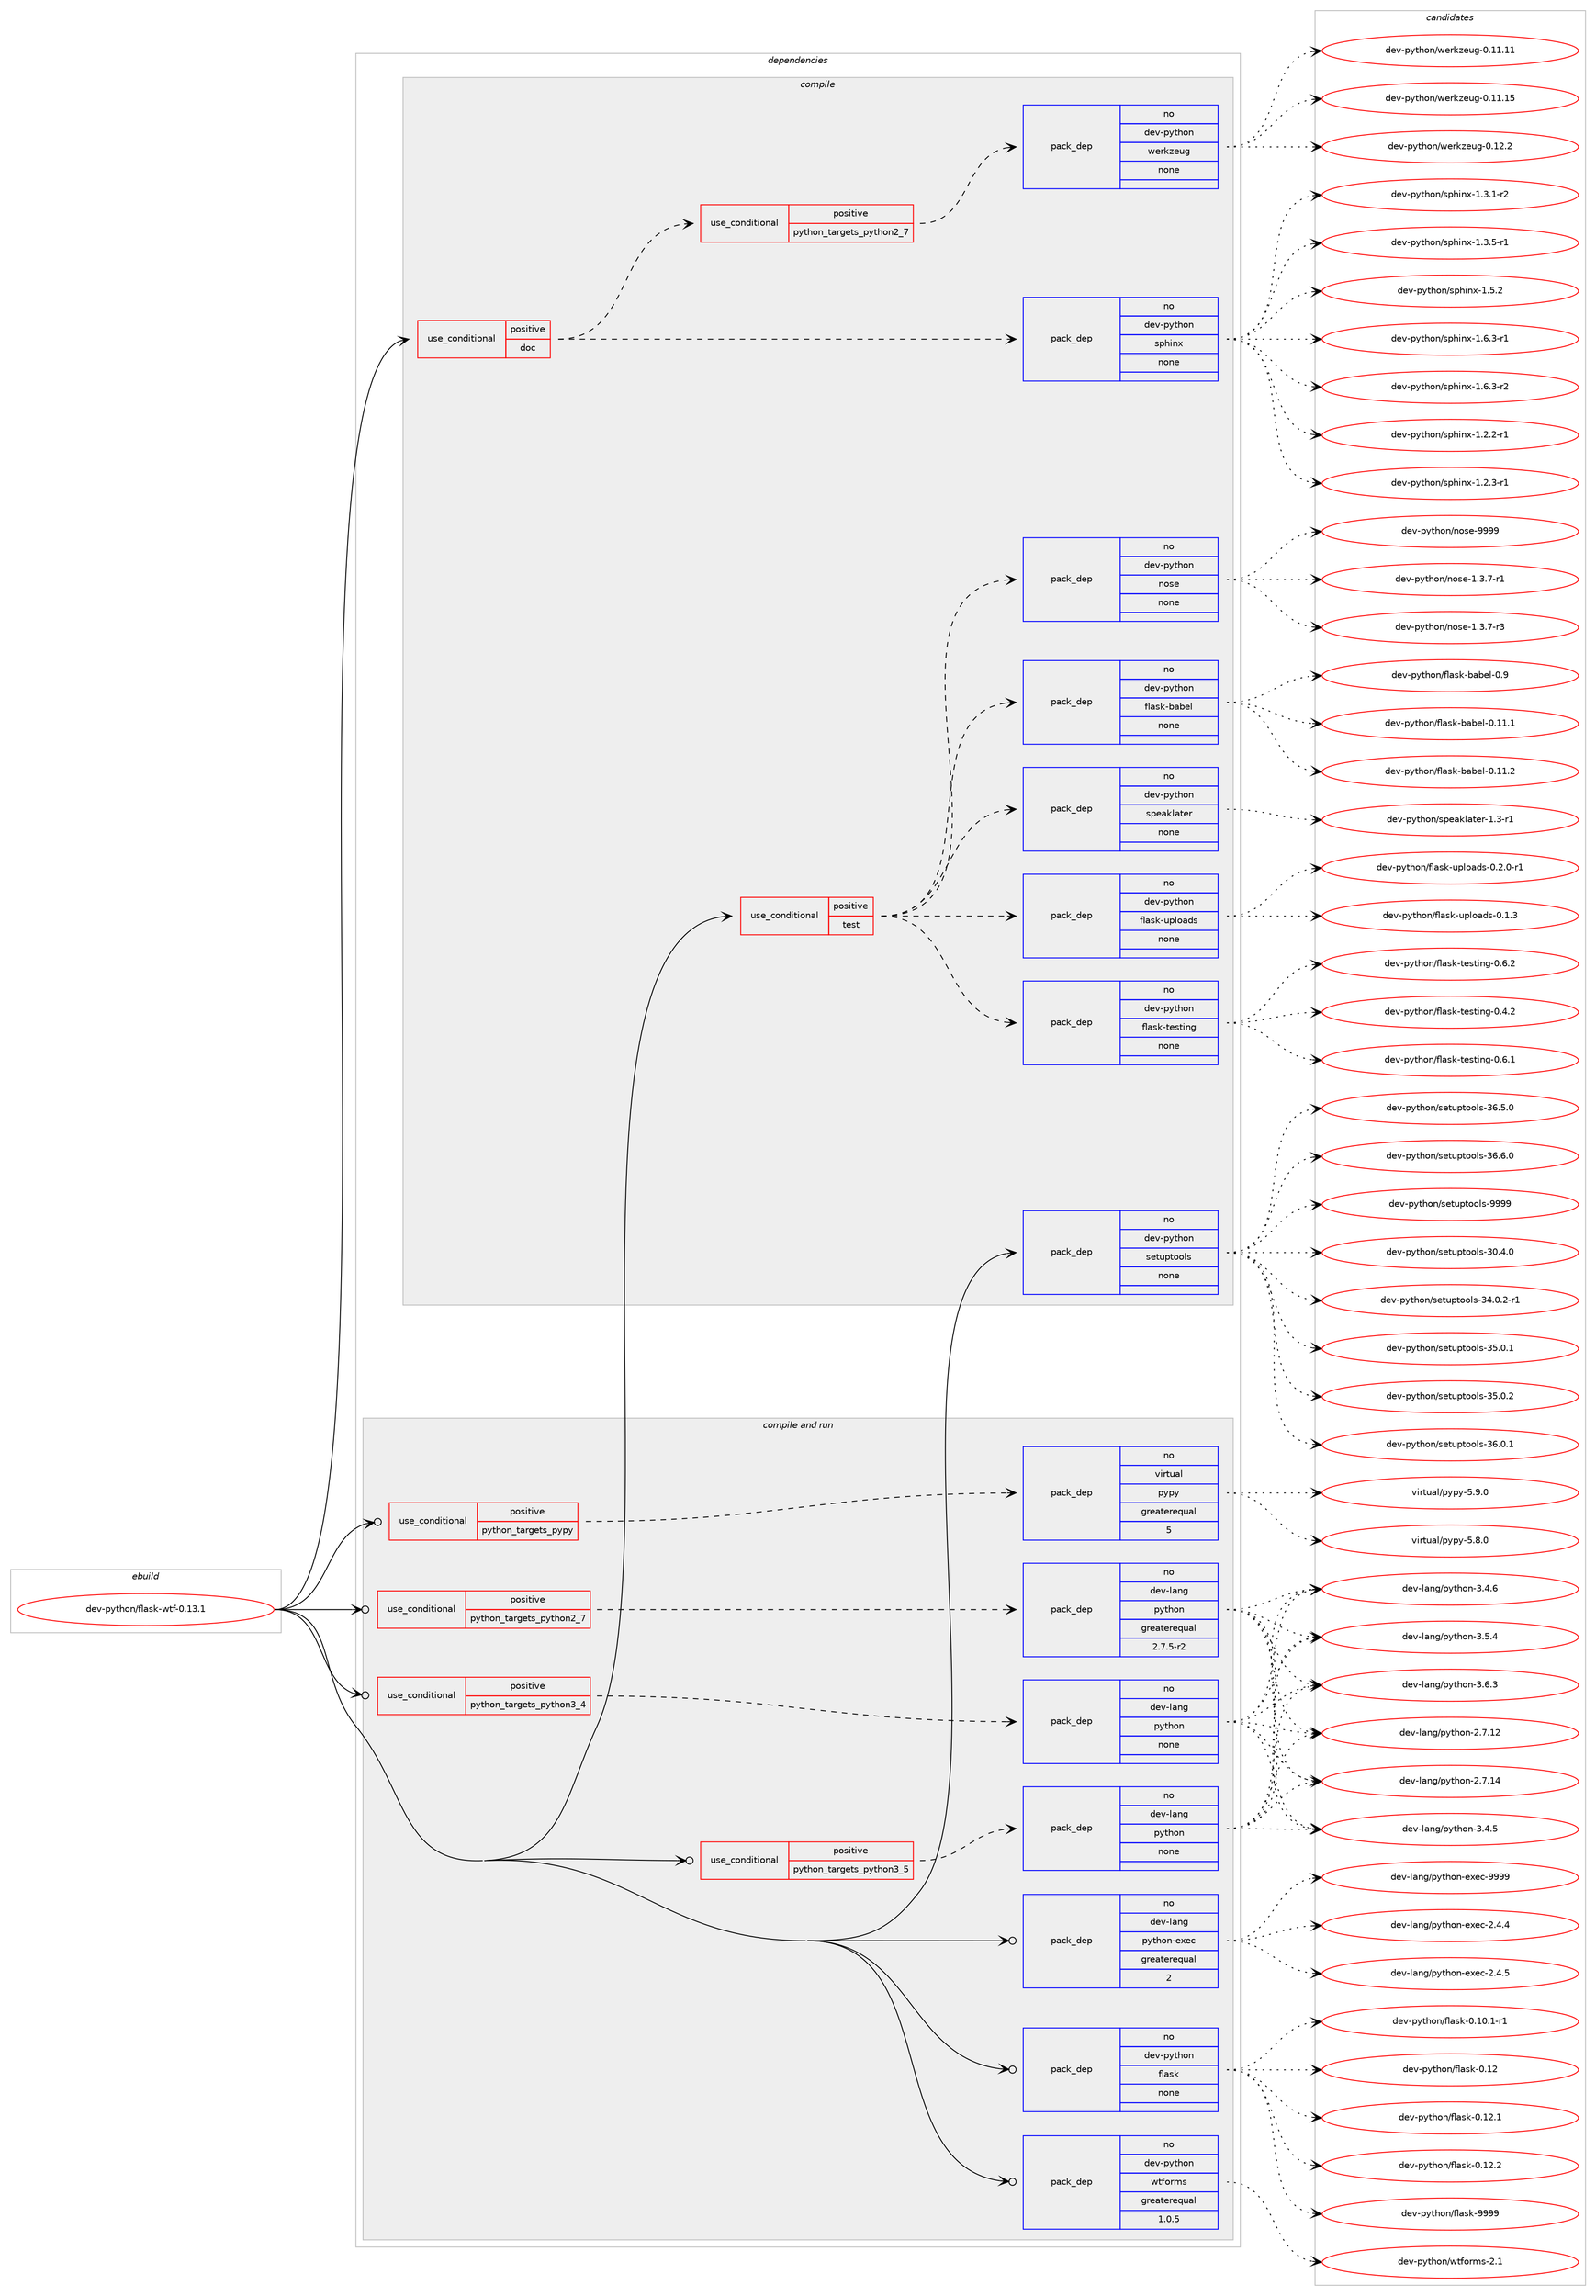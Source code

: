 digraph prolog {

# *************
# Graph options
# *************

newrank=true;
concentrate=true;
compound=true;
graph [rankdir=LR,fontname=Helvetica,fontsize=10,ranksep=1.5];#, ranksep=2.5, nodesep=0.2];
edge  [arrowhead=vee];
node  [fontname=Helvetica,fontsize=10];

# **********
# The ebuild
# **********

subgraph cluster_leftcol {
color=gray;
rank=same;
label=<<i>ebuild</i>>;
id [label="dev-python/flask-wtf-0.13.1", color=red, width=4, href="../dev-python/flask-wtf-0.13.1.svg"];
}

# ****************
# The dependencies
# ****************

subgraph cluster_midcol {
color=gray;
label=<<i>dependencies</i>>;
subgraph cluster_compile {
fillcolor="#eeeeee";
style=filled;
label=<<i>compile</i>>;
subgraph cond33001 {
dependency158100 [label=<<TABLE BORDER="0" CELLBORDER="1" CELLSPACING="0" CELLPADDING="4"><TR><TD ROWSPAN="3" CELLPADDING="10">use_conditional</TD></TR><TR><TD>positive</TD></TR><TR><TD>doc</TD></TR></TABLE>>, shape=none, color=red];
subgraph pack121261 {
dependency158101 [label=<<TABLE BORDER="0" CELLBORDER="1" CELLSPACING="0" CELLPADDING="4" WIDTH="220"><TR><TD ROWSPAN="6" CELLPADDING="30">pack_dep</TD></TR><TR><TD WIDTH="110">no</TD></TR><TR><TD>dev-python</TD></TR><TR><TD>sphinx</TD></TR><TR><TD>none</TD></TR><TR><TD></TD></TR></TABLE>>, shape=none, color=blue];
}
dependency158100:e -> dependency158101:w [weight=20,style="dashed",arrowhead="vee"];
subgraph cond33002 {
dependency158102 [label=<<TABLE BORDER="0" CELLBORDER="1" CELLSPACING="0" CELLPADDING="4"><TR><TD ROWSPAN="3" CELLPADDING="10">use_conditional</TD></TR><TR><TD>positive</TD></TR><TR><TD>python_targets_python2_7</TD></TR></TABLE>>, shape=none, color=red];
subgraph pack121262 {
dependency158103 [label=<<TABLE BORDER="0" CELLBORDER="1" CELLSPACING="0" CELLPADDING="4" WIDTH="220"><TR><TD ROWSPAN="6" CELLPADDING="30">pack_dep</TD></TR><TR><TD WIDTH="110">no</TD></TR><TR><TD>dev-python</TD></TR><TR><TD>werkzeug</TD></TR><TR><TD>none</TD></TR><TR><TD></TD></TR></TABLE>>, shape=none, color=blue];
}
dependency158102:e -> dependency158103:w [weight=20,style="dashed",arrowhead="vee"];
}
dependency158100:e -> dependency158102:w [weight=20,style="dashed",arrowhead="vee"];
}
id:e -> dependency158100:w [weight=20,style="solid",arrowhead="vee"];
subgraph cond33003 {
dependency158104 [label=<<TABLE BORDER="0" CELLBORDER="1" CELLSPACING="0" CELLPADDING="4"><TR><TD ROWSPAN="3" CELLPADDING="10">use_conditional</TD></TR><TR><TD>positive</TD></TR><TR><TD>test</TD></TR></TABLE>>, shape=none, color=red];
subgraph pack121263 {
dependency158105 [label=<<TABLE BORDER="0" CELLBORDER="1" CELLSPACING="0" CELLPADDING="4" WIDTH="220"><TR><TD ROWSPAN="6" CELLPADDING="30">pack_dep</TD></TR><TR><TD WIDTH="110">no</TD></TR><TR><TD>dev-python</TD></TR><TR><TD>nose</TD></TR><TR><TD>none</TD></TR><TR><TD></TD></TR></TABLE>>, shape=none, color=blue];
}
dependency158104:e -> dependency158105:w [weight=20,style="dashed",arrowhead="vee"];
subgraph pack121264 {
dependency158106 [label=<<TABLE BORDER="0" CELLBORDER="1" CELLSPACING="0" CELLPADDING="4" WIDTH="220"><TR><TD ROWSPAN="6" CELLPADDING="30">pack_dep</TD></TR><TR><TD WIDTH="110">no</TD></TR><TR><TD>dev-python</TD></TR><TR><TD>flask-testing</TD></TR><TR><TD>none</TD></TR><TR><TD></TD></TR></TABLE>>, shape=none, color=blue];
}
dependency158104:e -> dependency158106:w [weight=20,style="dashed",arrowhead="vee"];
subgraph pack121265 {
dependency158107 [label=<<TABLE BORDER="0" CELLBORDER="1" CELLSPACING="0" CELLPADDING="4" WIDTH="220"><TR><TD ROWSPAN="6" CELLPADDING="30">pack_dep</TD></TR><TR><TD WIDTH="110">no</TD></TR><TR><TD>dev-python</TD></TR><TR><TD>flask-uploads</TD></TR><TR><TD>none</TD></TR><TR><TD></TD></TR></TABLE>>, shape=none, color=blue];
}
dependency158104:e -> dependency158107:w [weight=20,style="dashed",arrowhead="vee"];
subgraph pack121266 {
dependency158108 [label=<<TABLE BORDER="0" CELLBORDER="1" CELLSPACING="0" CELLPADDING="4" WIDTH="220"><TR><TD ROWSPAN="6" CELLPADDING="30">pack_dep</TD></TR><TR><TD WIDTH="110">no</TD></TR><TR><TD>dev-python</TD></TR><TR><TD>speaklater</TD></TR><TR><TD>none</TD></TR><TR><TD></TD></TR></TABLE>>, shape=none, color=blue];
}
dependency158104:e -> dependency158108:w [weight=20,style="dashed",arrowhead="vee"];
subgraph pack121267 {
dependency158109 [label=<<TABLE BORDER="0" CELLBORDER="1" CELLSPACING="0" CELLPADDING="4" WIDTH="220"><TR><TD ROWSPAN="6" CELLPADDING="30">pack_dep</TD></TR><TR><TD WIDTH="110">no</TD></TR><TR><TD>dev-python</TD></TR><TR><TD>flask-babel</TD></TR><TR><TD>none</TD></TR><TR><TD></TD></TR></TABLE>>, shape=none, color=blue];
}
dependency158104:e -> dependency158109:w [weight=20,style="dashed",arrowhead="vee"];
}
id:e -> dependency158104:w [weight=20,style="solid",arrowhead="vee"];
subgraph pack121268 {
dependency158110 [label=<<TABLE BORDER="0" CELLBORDER="1" CELLSPACING="0" CELLPADDING="4" WIDTH="220"><TR><TD ROWSPAN="6" CELLPADDING="30">pack_dep</TD></TR><TR><TD WIDTH="110">no</TD></TR><TR><TD>dev-python</TD></TR><TR><TD>setuptools</TD></TR><TR><TD>none</TD></TR><TR><TD></TD></TR></TABLE>>, shape=none, color=blue];
}
id:e -> dependency158110:w [weight=20,style="solid",arrowhead="vee"];
}
subgraph cluster_compileandrun {
fillcolor="#eeeeee";
style=filled;
label=<<i>compile and run</i>>;
subgraph cond33004 {
dependency158111 [label=<<TABLE BORDER="0" CELLBORDER="1" CELLSPACING="0" CELLPADDING="4"><TR><TD ROWSPAN="3" CELLPADDING="10">use_conditional</TD></TR><TR><TD>positive</TD></TR><TR><TD>python_targets_pypy</TD></TR></TABLE>>, shape=none, color=red];
subgraph pack121269 {
dependency158112 [label=<<TABLE BORDER="0" CELLBORDER="1" CELLSPACING="0" CELLPADDING="4" WIDTH="220"><TR><TD ROWSPAN="6" CELLPADDING="30">pack_dep</TD></TR><TR><TD WIDTH="110">no</TD></TR><TR><TD>virtual</TD></TR><TR><TD>pypy</TD></TR><TR><TD>greaterequal</TD></TR><TR><TD>5</TD></TR></TABLE>>, shape=none, color=blue];
}
dependency158111:e -> dependency158112:w [weight=20,style="dashed",arrowhead="vee"];
}
id:e -> dependency158111:w [weight=20,style="solid",arrowhead="odotvee"];
subgraph cond33005 {
dependency158113 [label=<<TABLE BORDER="0" CELLBORDER="1" CELLSPACING="0" CELLPADDING="4"><TR><TD ROWSPAN="3" CELLPADDING="10">use_conditional</TD></TR><TR><TD>positive</TD></TR><TR><TD>python_targets_python2_7</TD></TR></TABLE>>, shape=none, color=red];
subgraph pack121270 {
dependency158114 [label=<<TABLE BORDER="0" CELLBORDER="1" CELLSPACING="0" CELLPADDING="4" WIDTH="220"><TR><TD ROWSPAN="6" CELLPADDING="30">pack_dep</TD></TR><TR><TD WIDTH="110">no</TD></TR><TR><TD>dev-lang</TD></TR><TR><TD>python</TD></TR><TR><TD>greaterequal</TD></TR><TR><TD>2.7.5-r2</TD></TR></TABLE>>, shape=none, color=blue];
}
dependency158113:e -> dependency158114:w [weight=20,style="dashed",arrowhead="vee"];
}
id:e -> dependency158113:w [weight=20,style="solid",arrowhead="odotvee"];
subgraph cond33006 {
dependency158115 [label=<<TABLE BORDER="0" CELLBORDER="1" CELLSPACING="0" CELLPADDING="4"><TR><TD ROWSPAN="3" CELLPADDING="10">use_conditional</TD></TR><TR><TD>positive</TD></TR><TR><TD>python_targets_python3_4</TD></TR></TABLE>>, shape=none, color=red];
subgraph pack121271 {
dependency158116 [label=<<TABLE BORDER="0" CELLBORDER="1" CELLSPACING="0" CELLPADDING="4" WIDTH="220"><TR><TD ROWSPAN="6" CELLPADDING="30">pack_dep</TD></TR><TR><TD WIDTH="110">no</TD></TR><TR><TD>dev-lang</TD></TR><TR><TD>python</TD></TR><TR><TD>none</TD></TR><TR><TD></TD></TR></TABLE>>, shape=none, color=blue];
}
dependency158115:e -> dependency158116:w [weight=20,style="dashed",arrowhead="vee"];
}
id:e -> dependency158115:w [weight=20,style="solid",arrowhead="odotvee"];
subgraph cond33007 {
dependency158117 [label=<<TABLE BORDER="0" CELLBORDER="1" CELLSPACING="0" CELLPADDING="4"><TR><TD ROWSPAN="3" CELLPADDING="10">use_conditional</TD></TR><TR><TD>positive</TD></TR><TR><TD>python_targets_python3_5</TD></TR></TABLE>>, shape=none, color=red];
subgraph pack121272 {
dependency158118 [label=<<TABLE BORDER="0" CELLBORDER="1" CELLSPACING="0" CELLPADDING="4" WIDTH="220"><TR><TD ROWSPAN="6" CELLPADDING="30">pack_dep</TD></TR><TR><TD WIDTH="110">no</TD></TR><TR><TD>dev-lang</TD></TR><TR><TD>python</TD></TR><TR><TD>none</TD></TR><TR><TD></TD></TR></TABLE>>, shape=none, color=blue];
}
dependency158117:e -> dependency158118:w [weight=20,style="dashed",arrowhead="vee"];
}
id:e -> dependency158117:w [weight=20,style="solid",arrowhead="odotvee"];
subgraph pack121273 {
dependency158119 [label=<<TABLE BORDER="0" CELLBORDER="1" CELLSPACING="0" CELLPADDING="4" WIDTH="220"><TR><TD ROWSPAN="6" CELLPADDING="30">pack_dep</TD></TR><TR><TD WIDTH="110">no</TD></TR><TR><TD>dev-lang</TD></TR><TR><TD>python-exec</TD></TR><TR><TD>greaterequal</TD></TR><TR><TD>2</TD></TR></TABLE>>, shape=none, color=blue];
}
id:e -> dependency158119:w [weight=20,style="solid",arrowhead="odotvee"];
subgraph pack121274 {
dependency158120 [label=<<TABLE BORDER="0" CELLBORDER="1" CELLSPACING="0" CELLPADDING="4" WIDTH="220"><TR><TD ROWSPAN="6" CELLPADDING="30">pack_dep</TD></TR><TR><TD WIDTH="110">no</TD></TR><TR><TD>dev-python</TD></TR><TR><TD>flask</TD></TR><TR><TD>none</TD></TR><TR><TD></TD></TR></TABLE>>, shape=none, color=blue];
}
id:e -> dependency158120:w [weight=20,style="solid",arrowhead="odotvee"];
subgraph pack121275 {
dependency158121 [label=<<TABLE BORDER="0" CELLBORDER="1" CELLSPACING="0" CELLPADDING="4" WIDTH="220"><TR><TD ROWSPAN="6" CELLPADDING="30">pack_dep</TD></TR><TR><TD WIDTH="110">no</TD></TR><TR><TD>dev-python</TD></TR><TR><TD>wtforms</TD></TR><TR><TD>greaterequal</TD></TR><TR><TD>1.0.5</TD></TR></TABLE>>, shape=none, color=blue];
}
id:e -> dependency158121:w [weight=20,style="solid",arrowhead="odotvee"];
}
subgraph cluster_run {
fillcolor="#eeeeee";
style=filled;
label=<<i>run</i>>;
}
}

# **************
# The candidates
# **************

subgraph cluster_choices {
rank=same;
color=gray;
label=<<i>candidates</i>>;

subgraph choice121261 {
color=black;
nodesep=1;
choice10010111845112121116104111110471151121041051101204549465046504511449 [label="dev-python/sphinx-1.2.2-r1", color=red, width=4,href="../dev-python/sphinx-1.2.2-r1.svg"];
choice10010111845112121116104111110471151121041051101204549465046514511449 [label="dev-python/sphinx-1.2.3-r1", color=red, width=4,href="../dev-python/sphinx-1.2.3-r1.svg"];
choice10010111845112121116104111110471151121041051101204549465146494511450 [label="dev-python/sphinx-1.3.1-r2", color=red, width=4,href="../dev-python/sphinx-1.3.1-r2.svg"];
choice10010111845112121116104111110471151121041051101204549465146534511449 [label="dev-python/sphinx-1.3.5-r1", color=red, width=4,href="../dev-python/sphinx-1.3.5-r1.svg"];
choice1001011184511212111610411111047115112104105110120454946534650 [label="dev-python/sphinx-1.5.2", color=red, width=4,href="../dev-python/sphinx-1.5.2.svg"];
choice10010111845112121116104111110471151121041051101204549465446514511449 [label="dev-python/sphinx-1.6.3-r1", color=red, width=4,href="../dev-python/sphinx-1.6.3-r1.svg"];
choice10010111845112121116104111110471151121041051101204549465446514511450 [label="dev-python/sphinx-1.6.3-r2", color=red, width=4,href="../dev-python/sphinx-1.6.3-r2.svg"];
dependency158101:e -> choice10010111845112121116104111110471151121041051101204549465046504511449:w [style=dotted,weight="100"];
dependency158101:e -> choice10010111845112121116104111110471151121041051101204549465046514511449:w [style=dotted,weight="100"];
dependency158101:e -> choice10010111845112121116104111110471151121041051101204549465146494511450:w [style=dotted,weight="100"];
dependency158101:e -> choice10010111845112121116104111110471151121041051101204549465146534511449:w [style=dotted,weight="100"];
dependency158101:e -> choice1001011184511212111610411111047115112104105110120454946534650:w [style=dotted,weight="100"];
dependency158101:e -> choice10010111845112121116104111110471151121041051101204549465446514511449:w [style=dotted,weight="100"];
dependency158101:e -> choice10010111845112121116104111110471151121041051101204549465446514511450:w [style=dotted,weight="100"];
}
subgraph choice121262 {
color=black;
nodesep=1;
choice10010111845112121116104111110471191011141071221011171034548464949464949 [label="dev-python/werkzeug-0.11.11", color=red, width=4,href="../dev-python/werkzeug-0.11.11.svg"];
choice10010111845112121116104111110471191011141071221011171034548464949464953 [label="dev-python/werkzeug-0.11.15", color=red, width=4,href="../dev-python/werkzeug-0.11.15.svg"];
choice100101118451121211161041111104711910111410712210111710345484649504650 [label="dev-python/werkzeug-0.12.2", color=red, width=4,href="../dev-python/werkzeug-0.12.2.svg"];
dependency158103:e -> choice10010111845112121116104111110471191011141071221011171034548464949464949:w [style=dotted,weight="100"];
dependency158103:e -> choice10010111845112121116104111110471191011141071221011171034548464949464953:w [style=dotted,weight="100"];
dependency158103:e -> choice100101118451121211161041111104711910111410712210111710345484649504650:w [style=dotted,weight="100"];
}
subgraph choice121263 {
color=black;
nodesep=1;
choice10010111845112121116104111110471101111151014549465146554511449 [label="dev-python/nose-1.3.7-r1", color=red, width=4,href="../dev-python/nose-1.3.7-r1.svg"];
choice10010111845112121116104111110471101111151014549465146554511451 [label="dev-python/nose-1.3.7-r3", color=red, width=4,href="../dev-python/nose-1.3.7-r3.svg"];
choice10010111845112121116104111110471101111151014557575757 [label="dev-python/nose-9999", color=red, width=4,href="../dev-python/nose-9999.svg"];
dependency158105:e -> choice10010111845112121116104111110471101111151014549465146554511449:w [style=dotted,weight="100"];
dependency158105:e -> choice10010111845112121116104111110471101111151014549465146554511451:w [style=dotted,weight="100"];
dependency158105:e -> choice10010111845112121116104111110471101111151014557575757:w [style=dotted,weight="100"];
}
subgraph choice121264 {
color=black;
nodesep=1;
choice10010111845112121116104111110471021089711510745116101115116105110103454846524650 [label="dev-python/flask-testing-0.4.2", color=red, width=4,href="../dev-python/flask-testing-0.4.2.svg"];
choice10010111845112121116104111110471021089711510745116101115116105110103454846544649 [label="dev-python/flask-testing-0.6.1", color=red, width=4,href="../dev-python/flask-testing-0.6.1.svg"];
choice10010111845112121116104111110471021089711510745116101115116105110103454846544650 [label="dev-python/flask-testing-0.6.2", color=red, width=4,href="../dev-python/flask-testing-0.6.2.svg"];
dependency158106:e -> choice10010111845112121116104111110471021089711510745116101115116105110103454846524650:w [style=dotted,weight="100"];
dependency158106:e -> choice10010111845112121116104111110471021089711510745116101115116105110103454846544649:w [style=dotted,weight="100"];
dependency158106:e -> choice10010111845112121116104111110471021089711510745116101115116105110103454846544650:w [style=dotted,weight="100"];
}
subgraph choice121265 {
color=black;
nodesep=1;
choice1001011184511212111610411111047102108971151074511711210811197100115454846494651 [label="dev-python/flask-uploads-0.1.3", color=red, width=4,href="../dev-python/flask-uploads-0.1.3.svg"];
choice10010111845112121116104111110471021089711510745117112108111971001154548465046484511449 [label="dev-python/flask-uploads-0.2.0-r1", color=red, width=4,href="../dev-python/flask-uploads-0.2.0-r1.svg"];
dependency158107:e -> choice1001011184511212111610411111047102108971151074511711210811197100115454846494651:w [style=dotted,weight="100"];
dependency158107:e -> choice10010111845112121116104111110471021089711510745117112108111971001154548465046484511449:w [style=dotted,weight="100"];
}
subgraph choice121266 {
color=black;
nodesep=1;
choice10010111845112121116104111110471151121019710710897116101114454946514511449 [label="dev-python/speaklater-1.3-r1", color=red, width=4,href="../dev-python/speaklater-1.3-r1.svg"];
dependency158108:e -> choice10010111845112121116104111110471151121019710710897116101114454946514511449:w [style=dotted,weight="100"];
}
subgraph choice121267 {
color=black;
nodesep=1;
choice1001011184511212111610411111047102108971151074598979810110845484649494649 [label="dev-python/flask-babel-0.11.1", color=red, width=4,href="../dev-python/flask-babel-0.11.1.svg"];
choice1001011184511212111610411111047102108971151074598979810110845484649494650 [label="dev-python/flask-babel-0.11.2", color=red, width=4,href="../dev-python/flask-babel-0.11.2.svg"];
choice1001011184511212111610411111047102108971151074598979810110845484657 [label="dev-python/flask-babel-0.9", color=red, width=4,href="../dev-python/flask-babel-0.9.svg"];
dependency158109:e -> choice1001011184511212111610411111047102108971151074598979810110845484649494649:w [style=dotted,weight="100"];
dependency158109:e -> choice1001011184511212111610411111047102108971151074598979810110845484649494650:w [style=dotted,weight="100"];
dependency158109:e -> choice1001011184511212111610411111047102108971151074598979810110845484657:w [style=dotted,weight="100"];
}
subgraph choice121268 {
color=black;
nodesep=1;
choice100101118451121211161041111104711510111611711211611111110811545514846524648 [label="dev-python/setuptools-30.4.0", color=red, width=4,href="../dev-python/setuptools-30.4.0.svg"];
choice1001011184511212111610411111047115101116117112116111111108115455152464846504511449 [label="dev-python/setuptools-34.0.2-r1", color=red, width=4,href="../dev-python/setuptools-34.0.2-r1.svg"];
choice100101118451121211161041111104711510111611711211611111110811545515346484649 [label="dev-python/setuptools-35.0.1", color=red, width=4,href="../dev-python/setuptools-35.0.1.svg"];
choice100101118451121211161041111104711510111611711211611111110811545515346484650 [label="dev-python/setuptools-35.0.2", color=red, width=4,href="../dev-python/setuptools-35.0.2.svg"];
choice100101118451121211161041111104711510111611711211611111110811545515446484649 [label="dev-python/setuptools-36.0.1", color=red, width=4,href="../dev-python/setuptools-36.0.1.svg"];
choice100101118451121211161041111104711510111611711211611111110811545515446534648 [label="dev-python/setuptools-36.5.0", color=red, width=4,href="../dev-python/setuptools-36.5.0.svg"];
choice100101118451121211161041111104711510111611711211611111110811545515446544648 [label="dev-python/setuptools-36.6.0", color=red, width=4,href="../dev-python/setuptools-36.6.0.svg"];
choice10010111845112121116104111110471151011161171121161111111081154557575757 [label="dev-python/setuptools-9999", color=red, width=4,href="../dev-python/setuptools-9999.svg"];
dependency158110:e -> choice100101118451121211161041111104711510111611711211611111110811545514846524648:w [style=dotted,weight="100"];
dependency158110:e -> choice1001011184511212111610411111047115101116117112116111111108115455152464846504511449:w [style=dotted,weight="100"];
dependency158110:e -> choice100101118451121211161041111104711510111611711211611111110811545515346484649:w [style=dotted,weight="100"];
dependency158110:e -> choice100101118451121211161041111104711510111611711211611111110811545515346484650:w [style=dotted,weight="100"];
dependency158110:e -> choice100101118451121211161041111104711510111611711211611111110811545515446484649:w [style=dotted,weight="100"];
dependency158110:e -> choice100101118451121211161041111104711510111611711211611111110811545515446534648:w [style=dotted,weight="100"];
dependency158110:e -> choice100101118451121211161041111104711510111611711211611111110811545515446544648:w [style=dotted,weight="100"];
dependency158110:e -> choice10010111845112121116104111110471151011161171121161111111081154557575757:w [style=dotted,weight="100"];
}
subgraph choice121269 {
color=black;
nodesep=1;
choice1181051141161179710847112121112121455346564648 [label="virtual/pypy-5.8.0", color=red, width=4,href="../virtual/pypy-5.8.0.svg"];
choice1181051141161179710847112121112121455346574648 [label="virtual/pypy-5.9.0", color=red, width=4,href="../virtual/pypy-5.9.0.svg"];
dependency158112:e -> choice1181051141161179710847112121112121455346564648:w [style=dotted,weight="100"];
dependency158112:e -> choice1181051141161179710847112121112121455346574648:w [style=dotted,weight="100"];
}
subgraph choice121270 {
color=black;
nodesep=1;
choice10010111845108971101034711212111610411111045504655464950 [label="dev-lang/python-2.7.12", color=red, width=4,href="../dev-lang/python-2.7.12.svg"];
choice10010111845108971101034711212111610411111045504655464952 [label="dev-lang/python-2.7.14", color=red, width=4,href="../dev-lang/python-2.7.14.svg"];
choice100101118451089711010347112121116104111110455146524653 [label="dev-lang/python-3.4.5", color=red, width=4,href="../dev-lang/python-3.4.5.svg"];
choice100101118451089711010347112121116104111110455146524654 [label="dev-lang/python-3.4.6", color=red, width=4,href="../dev-lang/python-3.4.6.svg"];
choice100101118451089711010347112121116104111110455146534652 [label="dev-lang/python-3.5.4", color=red, width=4,href="../dev-lang/python-3.5.4.svg"];
choice100101118451089711010347112121116104111110455146544651 [label="dev-lang/python-3.6.3", color=red, width=4,href="../dev-lang/python-3.6.3.svg"];
dependency158114:e -> choice10010111845108971101034711212111610411111045504655464950:w [style=dotted,weight="100"];
dependency158114:e -> choice10010111845108971101034711212111610411111045504655464952:w [style=dotted,weight="100"];
dependency158114:e -> choice100101118451089711010347112121116104111110455146524653:w [style=dotted,weight="100"];
dependency158114:e -> choice100101118451089711010347112121116104111110455146524654:w [style=dotted,weight="100"];
dependency158114:e -> choice100101118451089711010347112121116104111110455146534652:w [style=dotted,weight="100"];
dependency158114:e -> choice100101118451089711010347112121116104111110455146544651:w [style=dotted,weight="100"];
}
subgraph choice121271 {
color=black;
nodesep=1;
choice10010111845108971101034711212111610411111045504655464950 [label="dev-lang/python-2.7.12", color=red, width=4,href="../dev-lang/python-2.7.12.svg"];
choice10010111845108971101034711212111610411111045504655464952 [label="dev-lang/python-2.7.14", color=red, width=4,href="../dev-lang/python-2.7.14.svg"];
choice100101118451089711010347112121116104111110455146524653 [label="dev-lang/python-3.4.5", color=red, width=4,href="../dev-lang/python-3.4.5.svg"];
choice100101118451089711010347112121116104111110455146524654 [label="dev-lang/python-3.4.6", color=red, width=4,href="../dev-lang/python-3.4.6.svg"];
choice100101118451089711010347112121116104111110455146534652 [label="dev-lang/python-3.5.4", color=red, width=4,href="../dev-lang/python-3.5.4.svg"];
choice100101118451089711010347112121116104111110455146544651 [label="dev-lang/python-3.6.3", color=red, width=4,href="../dev-lang/python-3.6.3.svg"];
dependency158116:e -> choice10010111845108971101034711212111610411111045504655464950:w [style=dotted,weight="100"];
dependency158116:e -> choice10010111845108971101034711212111610411111045504655464952:w [style=dotted,weight="100"];
dependency158116:e -> choice100101118451089711010347112121116104111110455146524653:w [style=dotted,weight="100"];
dependency158116:e -> choice100101118451089711010347112121116104111110455146524654:w [style=dotted,weight="100"];
dependency158116:e -> choice100101118451089711010347112121116104111110455146534652:w [style=dotted,weight="100"];
dependency158116:e -> choice100101118451089711010347112121116104111110455146544651:w [style=dotted,weight="100"];
}
subgraph choice121272 {
color=black;
nodesep=1;
choice10010111845108971101034711212111610411111045504655464950 [label="dev-lang/python-2.7.12", color=red, width=4,href="../dev-lang/python-2.7.12.svg"];
choice10010111845108971101034711212111610411111045504655464952 [label="dev-lang/python-2.7.14", color=red, width=4,href="../dev-lang/python-2.7.14.svg"];
choice100101118451089711010347112121116104111110455146524653 [label="dev-lang/python-3.4.5", color=red, width=4,href="../dev-lang/python-3.4.5.svg"];
choice100101118451089711010347112121116104111110455146524654 [label="dev-lang/python-3.4.6", color=red, width=4,href="../dev-lang/python-3.4.6.svg"];
choice100101118451089711010347112121116104111110455146534652 [label="dev-lang/python-3.5.4", color=red, width=4,href="../dev-lang/python-3.5.4.svg"];
choice100101118451089711010347112121116104111110455146544651 [label="dev-lang/python-3.6.3", color=red, width=4,href="../dev-lang/python-3.6.3.svg"];
dependency158118:e -> choice10010111845108971101034711212111610411111045504655464950:w [style=dotted,weight="100"];
dependency158118:e -> choice10010111845108971101034711212111610411111045504655464952:w [style=dotted,weight="100"];
dependency158118:e -> choice100101118451089711010347112121116104111110455146524653:w [style=dotted,weight="100"];
dependency158118:e -> choice100101118451089711010347112121116104111110455146524654:w [style=dotted,weight="100"];
dependency158118:e -> choice100101118451089711010347112121116104111110455146534652:w [style=dotted,weight="100"];
dependency158118:e -> choice100101118451089711010347112121116104111110455146544651:w [style=dotted,weight="100"];
}
subgraph choice121273 {
color=black;
nodesep=1;
choice1001011184510897110103471121211161041111104510112010199455046524652 [label="dev-lang/python-exec-2.4.4", color=red, width=4,href="../dev-lang/python-exec-2.4.4.svg"];
choice1001011184510897110103471121211161041111104510112010199455046524653 [label="dev-lang/python-exec-2.4.5", color=red, width=4,href="../dev-lang/python-exec-2.4.5.svg"];
choice10010111845108971101034711212111610411111045101120101994557575757 [label="dev-lang/python-exec-9999", color=red, width=4,href="../dev-lang/python-exec-9999.svg"];
dependency158119:e -> choice1001011184510897110103471121211161041111104510112010199455046524652:w [style=dotted,weight="100"];
dependency158119:e -> choice1001011184510897110103471121211161041111104510112010199455046524653:w [style=dotted,weight="100"];
dependency158119:e -> choice10010111845108971101034711212111610411111045101120101994557575757:w [style=dotted,weight="100"];
}
subgraph choice121274 {
color=black;
nodesep=1;
choice100101118451121211161041111104710210897115107454846494846494511449 [label="dev-python/flask-0.10.1-r1", color=red, width=4,href="../dev-python/flask-0.10.1-r1.svg"];
choice1001011184511212111610411111047102108971151074548464950 [label="dev-python/flask-0.12", color=red, width=4,href="../dev-python/flask-0.12.svg"];
choice10010111845112121116104111110471021089711510745484649504649 [label="dev-python/flask-0.12.1", color=red, width=4,href="../dev-python/flask-0.12.1.svg"];
choice10010111845112121116104111110471021089711510745484649504650 [label="dev-python/flask-0.12.2", color=red, width=4,href="../dev-python/flask-0.12.2.svg"];
choice1001011184511212111610411111047102108971151074557575757 [label="dev-python/flask-9999", color=red, width=4,href="../dev-python/flask-9999.svg"];
dependency158120:e -> choice100101118451121211161041111104710210897115107454846494846494511449:w [style=dotted,weight="100"];
dependency158120:e -> choice1001011184511212111610411111047102108971151074548464950:w [style=dotted,weight="100"];
dependency158120:e -> choice10010111845112121116104111110471021089711510745484649504649:w [style=dotted,weight="100"];
dependency158120:e -> choice10010111845112121116104111110471021089711510745484649504650:w [style=dotted,weight="100"];
dependency158120:e -> choice1001011184511212111610411111047102108971151074557575757:w [style=dotted,weight="100"];
}
subgraph choice121275 {
color=black;
nodesep=1;
choice100101118451121211161041111104711911610211111410911545504649 [label="dev-python/wtforms-2.1", color=red, width=4,href="../dev-python/wtforms-2.1.svg"];
dependency158121:e -> choice100101118451121211161041111104711911610211111410911545504649:w [style=dotted,weight="100"];
}
}

}
